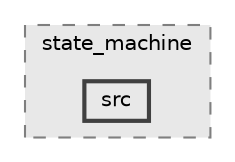 digraph "lib/state_machine/src"
{
 // LATEX_PDF_SIZE
  bgcolor="transparent";
  edge [fontname=Helvetica,fontsize=10,labelfontname=Helvetica,labelfontsize=10];
  node [fontname=Helvetica,fontsize=10,shape=box,height=0.2,width=0.4];
  compound=true
  subgraph clusterdir_d2e57318d5adef90542a8df15206bbb9 {
    graph [ bgcolor="#e8e8e8", pencolor="grey50", label="state_machine", fontname=Helvetica,fontsize=10 style="filled,dashed", URL="dir_d2e57318d5adef90542a8df15206bbb9.html",tooltip=""]
  dir_ac8965b9937664d54a6c45dcc3182f56 [label="src", fillcolor="#e8e8e8", color="grey25", style="filled,bold", URL="dir_ac8965b9937664d54a6c45dcc3182f56.html",tooltip=""];
  }
}
